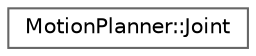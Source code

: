 digraph "Graphical Class Hierarchy"
{
 // LATEX_PDF_SIZE
  bgcolor="transparent";
  edge [fontname=Helvetica,fontsize=10,labelfontname=Helvetica,labelfontsize=10];
  node [fontname=Helvetica,fontsize=10,shape=box,height=0.2,width=0.4];
  rankdir="LR";
  Node0 [label="MotionPlanner::Joint",height=0.2,width=0.4,color="grey40", fillcolor="white", style="filled",URL="$class_motion_planner_1_1_joint.html",tooltip=" "];
}
